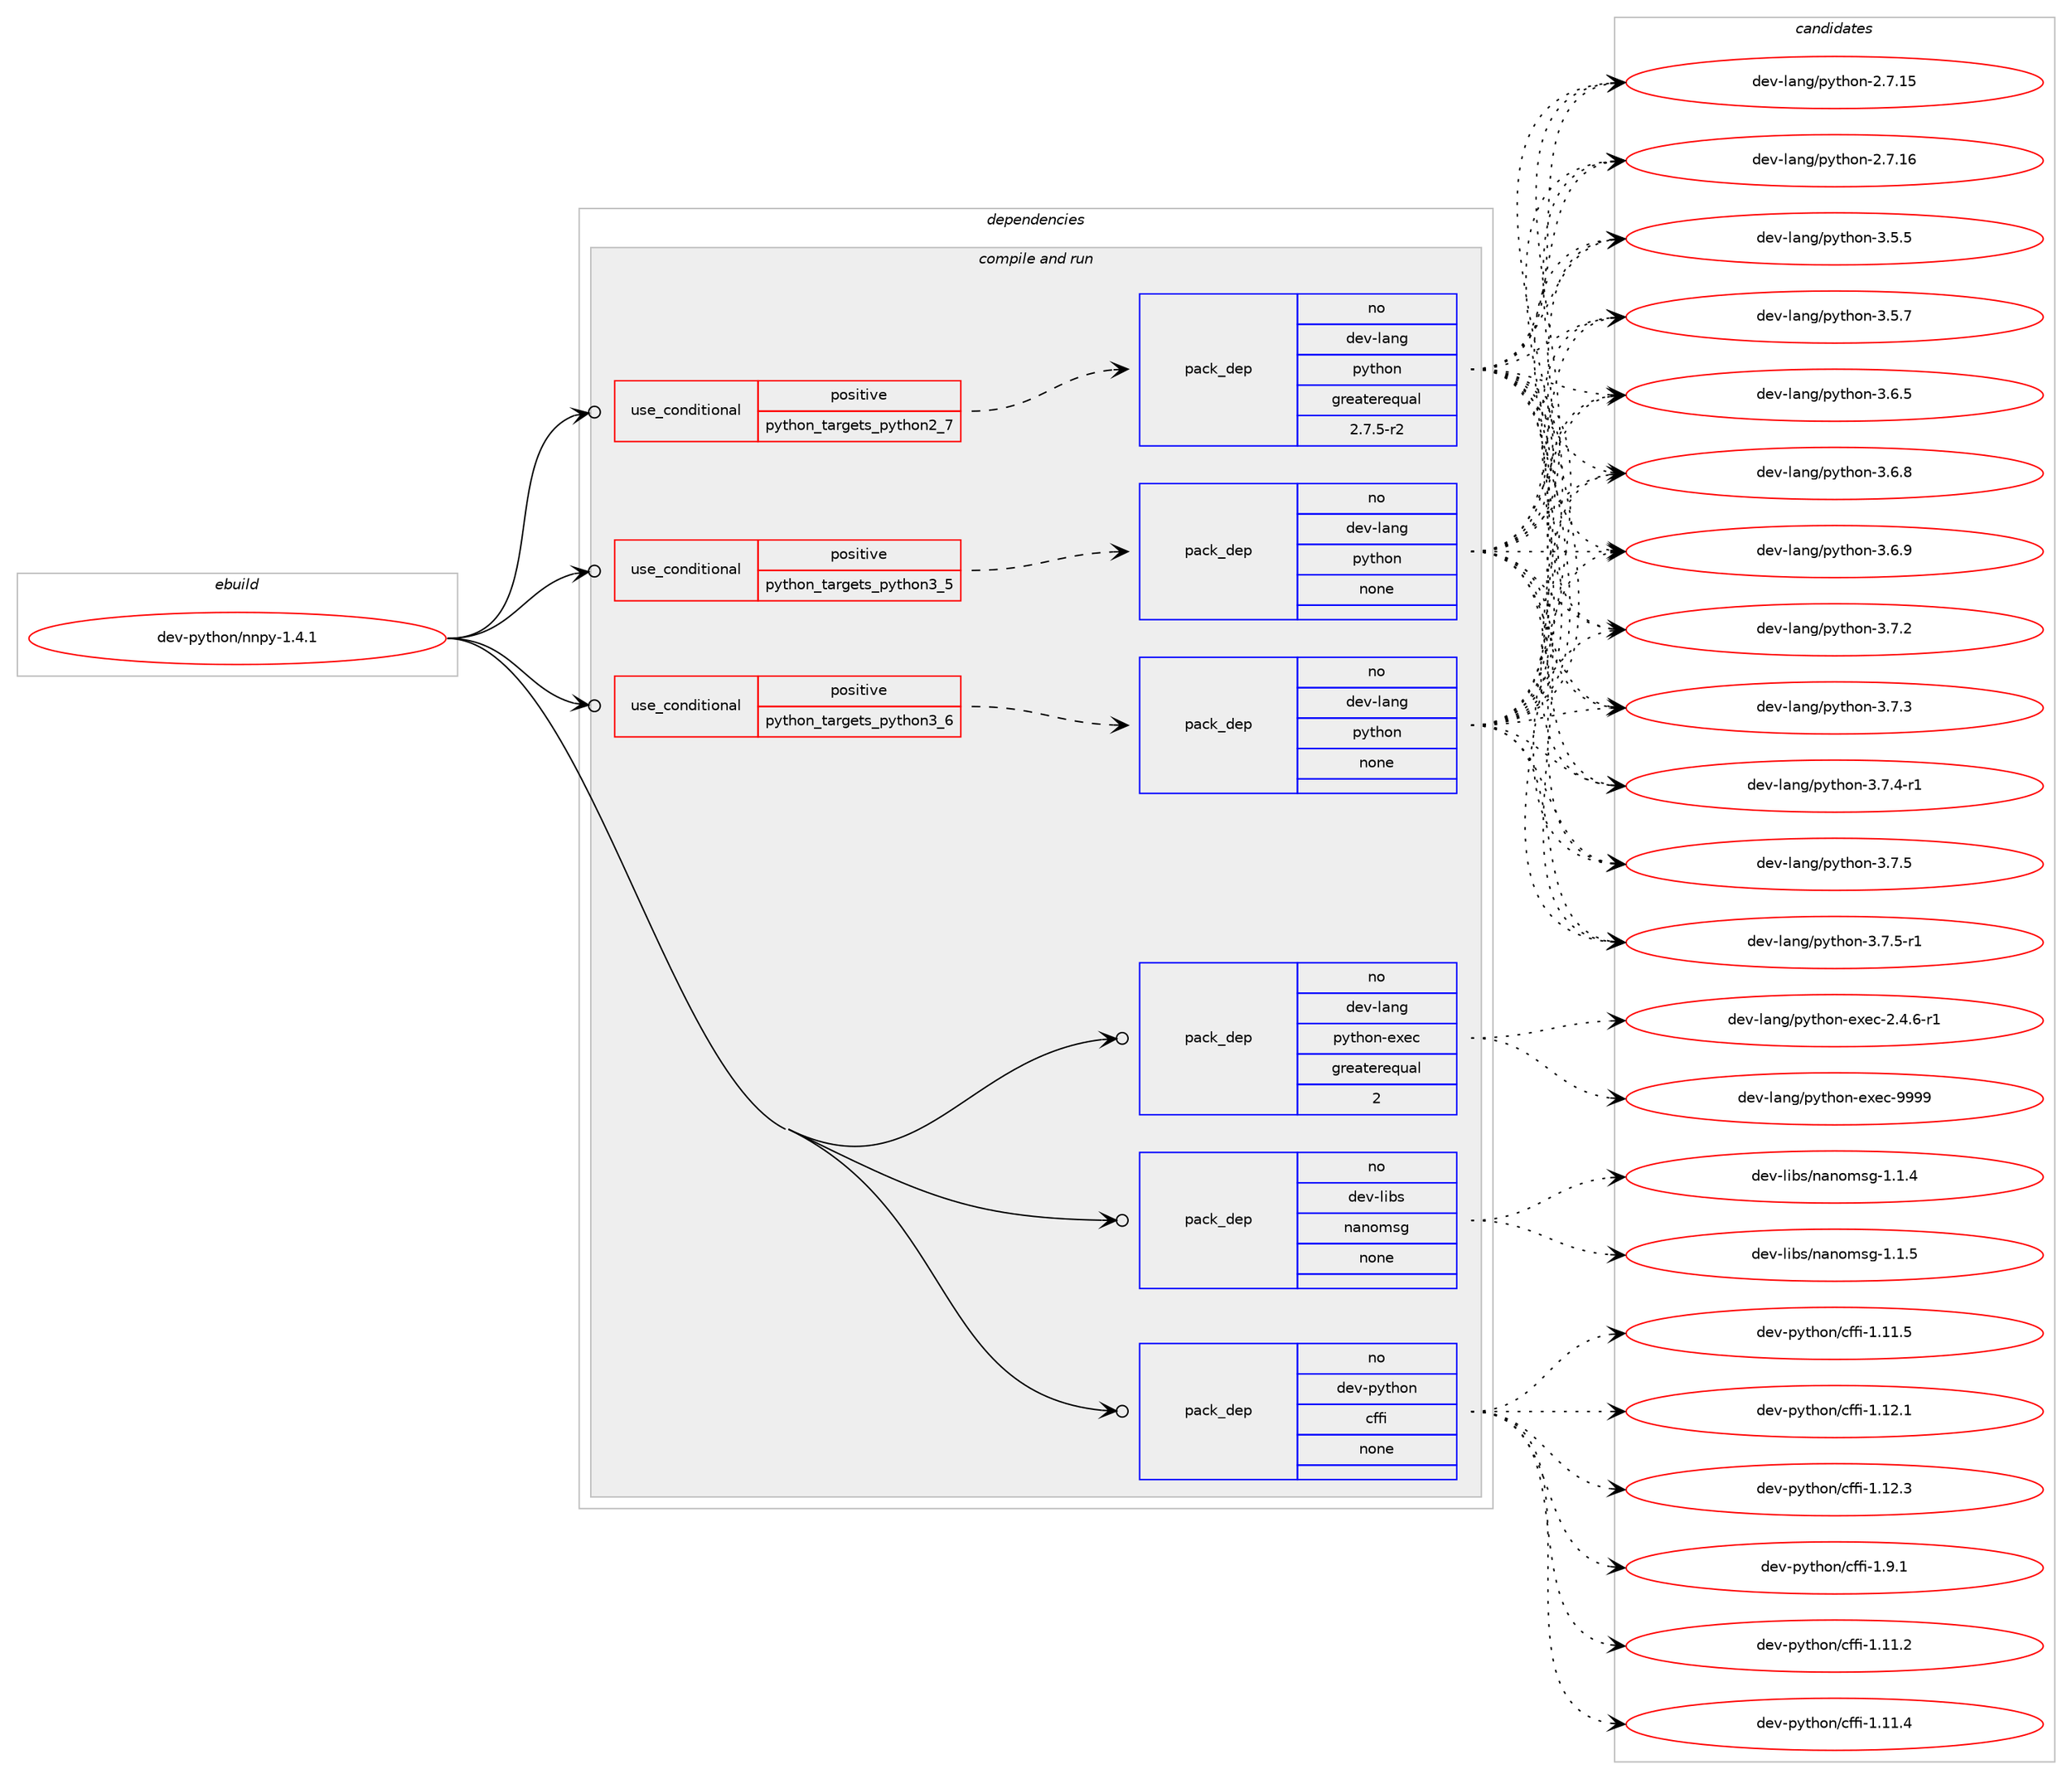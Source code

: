 digraph prolog {

# *************
# Graph options
# *************

newrank=true;
concentrate=true;
compound=true;
graph [rankdir=LR,fontname=Helvetica,fontsize=10,ranksep=1.5];#, ranksep=2.5, nodesep=0.2];
edge  [arrowhead=vee];
node  [fontname=Helvetica,fontsize=10];

# **********
# The ebuild
# **********

subgraph cluster_leftcol {
color=gray;
rank=same;
label=<<i>ebuild</i>>;
id [label="dev-python/nnpy-1.4.1", color=red, width=4, href="../dev-python/nnpy-1.4.1.svg"];
}

# ****************
# The dependencies
# ****************

subgraph cluster_midcol {
color=gray;
label=<<i>dependencies</i>>;
subgraph cluster_compile {
fillcolor="#eeeeee";
style=filled;
label=<<i>compile</i>>;
}
subgraph cluster_compileandrun {
fillcolor="#eeeeee";
style=filled;
label=<<i>compile and run</i>>;
subgraph cond143146 {
dependency616680 [label=<<TABLE BORDER="0" CELLBORDER="1" CELLSPACING="0" CELLPADDING="4"><TR><TD ROWSPAN="3" CELLPADDING="10">use_conditional</TD></TR><TR><TD>positive</TD></TR><TR><TD>python_targets_python2_7</TD></TR></TABLE>>, shape=none, color=red];
subgraph pack461727 {
dependency616681 [label=<<TABLE BORDER="0" CELLBORDER="1" CELLSPACING="0" CELLPADDING="4" WIDTH="220"><TR><TD ROWSPAN="6" CELLPADDING="30">pack_dep</TD></TR><TR><TD WIDTH="110">no</TD></TR><TR><TD>dev-lang</TD></TR><TR><TD>python</TD></TR><TR><TD>greaterequal</TD></TR><TR><TD>2.7.5-r2</TD></TR></TABLE>>, shape=none, color=blue];
}
dependency616680:e -> dependency616681:w [weight=20,style="dashed",arrowhead="vee"];
}
id:e -> dependency616680:w [weight=20,style="solid",arrowhead="odotvee"];
subgraph cond143147 {
dependency616682 [label=<<TABLE BORDER="0" CELLBORDER="1" CELLSPACING="0" CELLPADDING="4"><TR><TD ROWSPAN="3" CELLPADDING="10">use_conditional</TD></TR><TR><TD>positive</TD></TR><TR><TD>python_targets_python3_5</TD></TR></TABLE>>, shape=none, color=red];
subgraph pack461728 {
dependency616683 [label=<<TABLE BORDER="0" CELLBORDER="1" CELLSPACING="0" CELLPADDING="4" WIDTH="220"><TR><TD ROWSPAN="6" CELLPADDING="30">pack_dep</TD></TR><TR><TD WIDTH="110">no</TD></TR><TR><TD>dev-lang</TD></TR><TR><TD>python</TD></TR><TR><TD>none</TD></TR><TR><TD></TD></TR></TABLE>>, shape=none, color=blue];
}
dependency616682:e -> dependency616683:w [weight=20,style="dashed",arrowhead="vee"];
}
id:e -> dependency616682:w [weight=20,style="solid",arrowhead="odotvee"];
subgraph cond143148 {
dependency616684 [label=<<TABLE BORDER="0" CELLBORDER="1" CELLSPACING="0" CELLPADDING="4"><TR><TD ROWSPAN="3" CELLPADDING="10">use_conditional</TD></TR><TR><TD>positive</TD></TR><TR><TD>python_targets_python3_6</TD></TR></TABLE>>, shape=none, color=red];
subgraph pack461729 {
dependency616685 [label=<<TABLE BORDER="0" CELLBORDER="1" CELLSPACING="0" CELLPADDING="4" WIDTH="220"><TR><TD ROWSPAN="6" CELLPADDING="30">pack_dep</TD></TR><TR><TD WIDTH="110">no</TD></TR><TR><TD>dev-lang</TD></TR><TR><TD>python</TD></TR><TR><TD>none</TD></TR><TR><TD></TD></TR></TABLE>>, shape=none, color=blue];
}
dependency616684:e -> dependency616685:w [weight=20,style="dashed",arrowhead="vee"];
}
id:e -> dependency616684:w [weight=20,style="solid",arrowhead="odotvee"];
subgraph pack461730 {
dependency616686 [label=<<TABLE BORDER="0" CELLBORDER="1" CELLSPACING="0" CELLPADDING="4" WIDTH="220"><TR><TD ROWSPAN="6" CELLPADDING="30">pack_dep</TD></TR><TR><TD WIDTH="110">no</TD></TR><TR><TD>dev-lang</TD></TR><TR><TD>python-exec</TD></TR><TR><TD>greaterequal</TD></TR><TR><TD>2</TD></TR></TABLE>>, shape=none, color=blue];
}
id:e -> dependency616686:w [weight=20,style="solid",arrowhead="odotvee"];
subgraph pack461731 {
dependency616687 [label=<<TABLE BORDER="0" CELLBORDER="1" CELLSPACING="0" CELLPADDING="4" WIDTH="220"><TR><TD ROWSPAN="6" CELLPADDING="30">pack_dep</TD></TR><TR><TD WIDTH="110">no</TD></TR><TR><TD>dev-libs</TD></TR><TR><TD>nanomsg</TD></TR><TR><TD>none</TD></TR><TR><TD></TD></TR></TABLE>>, shape=none, color=blue];
}
id:e -> dependency616687:w [weight=20,style="solid",arrowhead="odotvee"];
subgraph pack461732 {
dependency616688 [label=<<TABLE BORDER="0" CELLBORDER="1" CELLSPACING="0" CELLPADDING="4" WIDTH="220"><TR><TD ROWSPAN="6" CELLPADDING="30">pack_dep</TD></TR><TR><TD WIDTH="110">no</TD></TR><TR><TD>dev-python</TD></TR><TR><TD>cffi</TD></TR><TR><TD>none</TD></TR><TR><TD></TD></TR></TABLE>>, shape=none, color=blue];
}
id:e -> dependency616688:w [weight=20,style="solid",arrowhead="odotvee"];
}
subgraph cluster_run {
fillcolor="#eeeeee";
style=filled;
label=<<i>run</i>>;
}
}

# **************
# The candidates
# **************

subgraph cluster_choices {
rank=same;
color=gray;
label=<<i>candidates</i>>;

subgraph choice461727 {
color=black;
nodesep=1;
choice10010111845108971101034711212111610411111045504655464953 [label="dev-lang/python-2.7.15", color=red, width=4,href="../dev-lang/python-2.7.15.svg"];
choice10010111845108971101034711212111610411111045504655464954 [label="dev-lang/python-2.7.16", color=red, width=4,href="../dev-lang/python-2.7.16.svg"];
choice100101118451089711010347112121116104111110455146534653 [label="dev-lang/python-3.5.5", color=red, width=4,href="../dev-lang/python-3.5.5.svg"];
choice100101118451089711010347112121116104111110455146534655 [label="dev-lang/python-3.5.7", color=red, width=4,href="../dev-lang/python-3.5.7.svg"];
choice100101118451089711010347112121116104111110455146544653 [label="dev-lang/python-3.6.5", color=red, width=4,href="../dev-lang/python-3.6.5.svg"];
choice100101118451089711010347112121116104111110455146544656 [label="dev-lang/python-3.6.8", color=red, width=4,href="../dev-lang/python-3.6.8.svg"];
choice100101118451089711010347112121116104111110455146544657 [label="dev-lang/python-3.6.9", color=red, width=4,href="../dev-lang/python-3.6.9.svg"];
choice100101118451089711010347112121116104111110455146554650 [label="dev-lang/python-3.7.2", color=red, width=4,href="../dev-lang/python-3.7.2.svg"];
choice100101118451089711010347112121116104111110455146554651 [label="dev-lang/python-3.7.3", color=red, width=4,href="../dev-lang/python-3.7.3.svg"];
choice1001011184510897110103471121211161041111104551465546524511449 [label="dev-lang/python-3.7.4-r1", color=red, width=4,href="../dev-lang/python-3.7.4-r1.svg"];
choice100101118451089711010347112121116104111110455146554653 [label="dev-lang/python-3.7.5", color=red, width=4,href="../dev-lang/python-3.7.5.svg"];
choice1001011184510897110103471121211161041111104551465546534511449 [label="dev-lang/python-3.7.5-r1", color=red, width=4,href="../dev-lang/python-3.7.5-r1.svg"];
dependency616681:e -> choice10010111845108971101034711212111610411111045504655464953:w [style=dotted,weight="100"];
dependency616681:e -> choice10010111845108971101034711212111610411111045504655464954:w [style=dotted,weight="100"];
dependency616681:e -> choice100101118451089711010347112121116104111110455146534653:w [style=dotted,weight="100"];
dependency616681:e -> choice100101118451089711010347112121116104111110455146534655:w [style=dotted,weight="100"];
dependency616681:e -> choice100101118451089711010347112121116104111110455146544653:w [style=dotted,weight="100"];
dependency616681:e -> choice100101118451089711010347112121116104111110455146544656:w [style=dotted,weight="100"];
dependency616681:e -> choice100101118451089711010347112121116104111110455146544657:w [style=dotted,weight="100"];
dependency616681:e -> choice100101118451089711010347112121116104111110455146554650:w [style=dotted,weight="100"];
dependency616681:e -> choice100101118451089711010347112121116104111110455146554651:w [style=dotted,weight="100"];
dependency616681:e -> choice1001011184510897110103471121211161041111104551465546524511449:w [style=dotted,weight="100"];
dependency616681:e -> choice100101118451089711010347112121116104111110455146554653:w [style=dotted,weight="100"];
dependency616681:e -> choice1001011184510897110103471121211161041111104551465546534511449:w [style=dotted,weight="100"];
}
subgraph choice461728 {
color=black;
nodesep=1;
choice10010111845108971101034711212111610411111045504655464953 [label="dev-lang/python-2.7.15", color=red, width=4,href="../dev-lang/python-2.7.15.svg"];
choice10010111845108971101034711212111610411111045504655464954 [label="dev-lang/python-2.7.16", color=red, width=4,href="../dev-lang/python-2.7.16.svg"];
choice100101118451089711010347112121116104111110455146534653 [label="dev-lang/python-3.5.5", color=red, width=4,href="../dev-lang/python-3.5.5.svg"];
choice100101118451089711010347112121116104111110455146534655 [label="dev-lang/python-3.5.7", color=red, width=4,href="../dev-lang/python-3.5.7.svg"];
choice100101118451089711010347112121116104111110455146544653 [label="dev-lang/python-3.6.5", color=red, width=4,href="../dev-lang/python-3.6.5.svg"];
choice100101118451089711010347112121116104111110455146544656 [label="dev-lang/python-3.6.8", color=red, width=4,href="../dev-lang/python-3.6.8.svg"];
choice100101118451089711010347112121116104111110455146544657 [label="dev-lang/python-3.6.9", color=red, width=4,href="../dev-lang/python-3.6.9.svg"];
choice100101118451089711010347112121116104111110455146554650 [label="dev-lang/python-3.7.2", color=red, width=4,href="../dev-lang/python-3.7.2.svg"];
choice100101118451089711010347112121116104111110455146554651 [label="dev-lang/python-3.7.3", color=red, width=4,href="../dev-lang/python-3.7.3.svg"];
choice1001011184510897110103471121211161041111104551465546524511449 [label="dev-lang/python-3.7.4-r1", color=red, width=4,href="../dev-lang/python-3.7.4-r1.svg"];
choice100101118451089711010347112121116104111110455146554653 [label="dev-lang/python-3.7.5", color=red, width=4,href="../dev-lang/python-3.7.5.svg"];
choice1001011184510897110103471121211161041111104551465546534511449 [label="dev-lang/python-3.7.5-r1", color=red, width=4,href="../dev-lang/python-3.7.5-r1.svg"];
dependency616683:e -> choice10010111845108971101034711212111610411111045504655464953:w [style=dotted,weight="100"];
dependency616683:e -> choice10010111845108971101034711212111610411111045504655464954:w [style=dotted,weight="100"];
dependency616683:e -> choice100101118451089711010347112121116104111110455146534653:w [style=dotted,weight="100"];
dependency616683:e -> choice100101118451089711010347112121116104111110455146534655:w [style=dotted,weight="100"];
dependency616683:e -> choice100101118451089711010347112121116104111110455146544653:w [style=dotted,weight="100"];
dependency616683:e -> choice100101118451089711010347112121116104111110455146544656:w [style=dotted,weight="100"];
dependency616683:e -> choice100101118451089711010347112121116104111110455146544657:w [style=dotted,weight="100"];
dependency616683:e -> choice100101118451089711010347112121116104111110455146554650:w [style=dotted,weight="100"];
dependency616683:e -> choice100101118451089711010347112121116104111110455146554651:w [style=dotted,weight="100"];
dependency616683:e -> choice1001011184510897110103471121211161041111104551465546524511449:w [style=dotted,weight="100"];
dependency616683:e -> choice100101118451089711010347112121116104111110455146554653:w [style=dotted,weight="100"];
dependency616683:e -> choice1001011184510897110103471121211161041111104551465546534511449:w [style=dotted,weight="100"];
}
subgraph choice461729 {
color=black;
nodesep=1;
choice10010111845108971101034711212111610411111045504655464953 [label="dev-lang/python-2.7.15", color=red, width=4,href="../dev-lang/python-2.7.15.svg"];
choice10010111845108971101034711212111610411111045504655464954 [label="dev-lang/python-2.7.16", color=red, width=4,href="../dev-lang/python-2.7.16.svg"];
choice100101118451089711010347112121116104111110455146534653 [label="dev-lang/python-3.5.5", color=red, width=4,href="../dev-lang/python-3.5.5.svg"];
choice100101118451089711010347112121116104111110455146534655 [label="dev-lang/python-3.5.7", color=red, width=4,href="../dev-lang/python-3.5.7.svg"];
choice100101118451089711010347112121116104111110455146544653 [label="dev-lang/python-3.6.5", color=red, width=4,href="../dev-lang/python-3.6.5.svg"];
choice100101118451089711010347112121116104111110455146544656 [label="dev-lang/python-3.6.8", color=red, width=4,href="../dev-lang/python-3.6.8.svg"];
choice100101118451089711010347112121116104111110455146544657 [label="dev-lang/python-3.6.9", color=red, width=4,href="../dev-lang/python-3.6.9.svg"];
choice100101118451089711010347112121116104111110455146554650 [label="dev-lang/python-3.7.2", color=red, width=4,href="../dev-lang/python-3.7.2.svg"];
choice100101118451089711010347112121116104111110455146554651 [label="dev-lang/python-3.7.3", color=red, width=4,href="../dev-lang/python-3.7.3.svg"];
choice1001011184510897110103471121211161041111104551465546524511449 [label="dev-lang/python-3.7.4-r1", color=red, width=4,href="../dev-lang/python-3.7.4-r1.svg"];
choice100101118451089711010347112121116104111110455146554653 [label="dev-lang/python-3.7.5", color=red, width=4,href="../dev-lang/python-3.7.5.svg"];
choice1001011184510897110103471121211161041111104551465546534511449 [label="dev-lang/python-3.7.5-r1", color=red, width=4,href="../dev-lang/python-3.7.5-r1.svg"];
dependency616685:e -> choice10010111845108971101034711212111610411111045504655464953:w [style=dotted,weight="100"];
dependency616685:e -> choice10010111845108971101034711212111610411111045504655464954:w [style=dotted,weight="100"];
dependency616685:e -> choice100101118451089711010347112121116104111110455146534653:w [style=dotted,weight="100"];
dependency616685:e -> choice100101118451089711010347112121116104111110455146534655:w [style=dotted,weight="100"];
dependency616685:e -> choice100101118451089711010347112121116104111110455146544653:w [style=dotted,weight="100"];
dependency616685:e -> choice100101118451089711010347112121116104111110455146544656:w [style=dotted,weight="100"];
dependency616685:e -> choice100101118451089711010347112121116104111110455146544657:w [style=dotted,weight="100"];
dependency616685:e -> choice100101118451089711010347112121116104111110455146554650:w [style=dotted,weight="100"];
dependency616685:e -> choice100101118451089711010347112121116104111110455146554651:w [style=dotted,weight="100"];
dependency616685:e -> choice1001011184510897110103471121211161041111104551465546524511449:w [style=dotted,weight="100"];
dependency616685:e -> choice100101118451089711010347112121116104111110455146554653:w [style=dotted,weight="100"];
dependency616685:e -> choice1001011184510897110103471121211161041111104551465546534511449:w [style=dotted,weight="100"];
}
subgraph choice461730 {
color=black;
nodesep=1;
choice10010111845108971101034711212111610411111045101120101994550465246544511449 [label="dev-lang/python-exec-2.4.6-r1", color=red, width=4,href="../dev-lang/python-exec-2.4.6-r1.svg"];
choice10010111845108971101034711212111610411111045101120101994557575757 [label="dev-lang/python-exec-9999", color=red, width=4,href="../dev-lang/python-exec-9999.svg"];
dependency616686:e -> choice10010111845108971101034711212111610411111045101120101994550465246544511449:w [style=dotted,weight="100"];
dependency616686:e -> choice10010111845108971101034711212111610411111045101120101994557575757:w [style=dotted,weight="100"];
}
subgraph choice461731 {
color=black;
nodesep=1;
choice10010111845108105981154711097110111109115103454946494652 [label="dev-libs/nanomsg-1.1.4", color=red, width=4,href="../dev-libs/nanomsg-1.1.4.svg"];
choice10010111845108105981154711097110111109115103454946494653 [label="dev-libs/nanomsg-1.1.5", color=red, width=4,href="../dev-libs/nanomsg-1.1.5.svg"];
dependency616687:e -> choice10010111845108105981154711097110111109115103454946494652:w [style=dotted,weight="100"];
dependency616687:e -> choice10010111845108105981154711097110111109115103454946494653:w [style=dotted,weight="100"];
}
subgraph choice461732 {
color=black;
nodesep=1;
choice10010111845112121116104111110479910210210545494649494650 [label="dev-python/cffi-1.11.2", color=red, width=4,href="../dev-python/cffi-1.11.2.svg"];
choice10010111845112121116104111110479910210210545494649494652 [label="dev-python/cffi-1.11.4", color=red, width=4,href="../dev-python/cffi-1.11.4.svg"];
choice10010111845112121116104111110479910210210545494649494653 [label="dev-python/cffi-1.11.5", color=red, width=4,href="../dev-python/cffi-1.11.5.svg"];
choice10010111845112121116104111110479910210210545494649504649 [label="dev-python/cffi-1.12.1", color=red, width=4,href="../dev-python/cffi-1.12.1.svg"];
choice10010111845112121116104111110479910210210545494649504651 [label="dev-python/cffi-1.12.3", color=red, width=4,href="../dev-python/cffi-1.12.3.svg"];
choice100101118451121211161041111104799102102105454946574649 [label="dev-python/cffi-1.9.1", color=red, width=4,href="../dev-python/cffi-1.9.1.svg"];
dependency616688:e -> choice10010111845112121116104111110479910210210545494649494650:w [style=dotted,weight="100"];
dependency616688:e -> choice10010111845112121116104111110479910210210545494649494652:w [style=dotted,weight="100"];
dependency616688:e -> choice10010111845112121116104111110479910210210545494649494653:w [style=dotted,weight="100"];
dependency616688:e -> choice10010111845112121116104111110479910210210545494649504649:w [style=dotted,weight="100"];
dependency616688:e -> choice10010111845112121116104111110479910210210545494649504651:w [style=dotted,weight="100"];
dependency616688:e -> choice100101118451121211161041111104799102102105454946574649:w [style=dotted,weight="100"];
}
}

}
